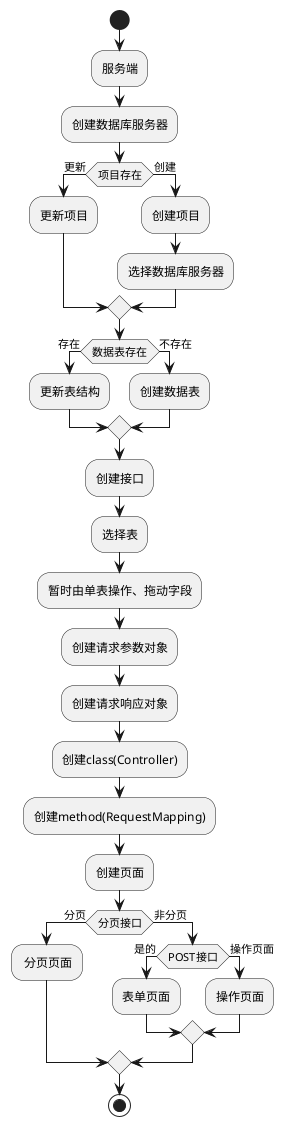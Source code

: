 @startuml
'https://plantuml.com/activity-diagram-beta

start
:服务端;
:创建数据库服务器;
if(项目存在) then(更新)
:更新项目;
else (创建)
    :创建项目;
    :选择数据库服务器;
    endif
if(数据表存在) then(存在)
    :更新表结构;
    else (不存在)
    :创建数据表;
    endif
:创建接口;
:选择表;
:暂时由单表操作、拖动字段;
:创建请求参数对象;
:创建请求响应对象;
:创建class(Controller);
:创建method(RequestMapping);
:创建页面;
if(分页接口) then(分页)
    : 分页页面;
    else (非分页)
        if(POST接口) then(是的)
        :表单页面;
        else(操作页面)
        :操作页面;
        endif
endif


stop

@enduml


@startuml
'https://plantuml.com/activity-diagram-beta

start
:客户端;
:空项目模版;
:类、方法;
:文件写入;

stop

@enduml
